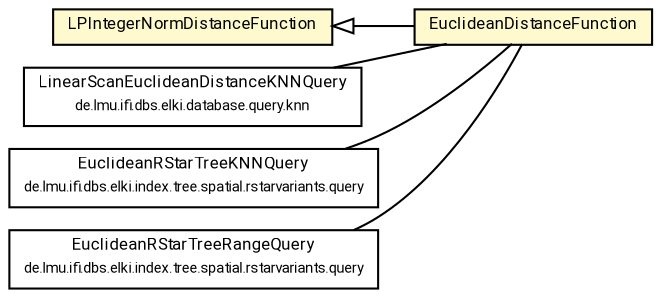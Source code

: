 #!/usr/local/bin/dot
#
# Class diagram 
# Generated by UMLGraph version R5_7_2-60-g0e99a6 (http://www.spinellis.gr/umlgraph/)
#

digraph G {
	graph [fontnames="svg"]
	edge [fontname="Roboto",fontsize=7,labelfontname="Roboto",labelfontsize=7,color="black"];
	node [fontname="Roboto",fontcolor="black",fontsize=8,shape=plaintext,margin=0,width=0,height=0];
	nodesep=0.15;
	ranksep=0.25;
	rankdir=LR;
	// de.lmu.ifi.dbs.elki.distance.distancefunction.minkowski.EuclideanDistanceFunction
	c3914238 [label=<<table title="de.lmu.ifi.dbs.elki.distance.distancefunction.minkowski.EuclideanDistanceFunction" border="0" cellborder="1" cellspacing="0" cellpadding="2" bgcolor="lemonChiffon" href="EuclideanDistanceFunction.html" target="_parent">
		<tr><td><table border="0" cellspacing="0" cellpadding="1">
		<tr><td align="center" balign="center"> <font face="Roboto">EuclideanDistanceFunction</font> </td></tr>
		</table></td></tr>
		</table>>, URL="EuclideanDistanceFunction.html"];
	// de.lmu.ifi.dbs.elki.distance.distancefunction.minkowski.LPIntegerNormDistanceFunction
	c3914258 [label=<<table title="de.lmu.ifi.dbs.elki.distance.distancefunction.minkowski.LPIntegerNormDistanceFunction" border="0" cellborder="1" cellspacing="0" cellpadding="2" bgcolor="LemonChiffon" href="LPIntegerNormDistanceFunction.html" target="_parent">
		<tr><td><table border="0" cellspacing="0" cellpadding="1">
		<tr><td align="center" balign="center"> <font face="Roboto">LPIntegerNormDistanceFunction</font> </td></tr>
		</table></td></tr>
		</table>>, URL="LPIntegerNormDistanceFunction.html"];
	// de.lmu.ifi.dbs.elki.database.query.knn.LinearScanEuclideanDistanceKNNQuery<O extends de.lmu.ifi.dbs.elki.data.NumberVector>
	c3914973 [label=<<table title="de.lmu.ifi.dbs.elki.database.query.knn.LinearScanEuclideanDistanceKNNQuery" border="0" cellborder="1" cellspacing="0" cellpadding="2" href="../../../database/query/knn/LinearScanEuclideanDistanceKNNQuery.html" target="_parent">
		<tr><td><table border="0" cellspacing="0" cellpadding="1">
		<tr><td align="center" balign="center"> <font face="Roboto">LinearScanEuclideanDistanceKNNQuery</font> </td></tr>
		<tr><td align="center" balign="center"> <font face="Roboto" point-size="7.0">de.lmu.ifi.dbs.elki.database.query.knn</font> </td></tr>
		</table></td></tr>
		</table>>, URL="../../../database/query/knn/LinearScanEuclideanDistanceKNNQuery.html"];
	// de.lmu.ifi.dbs.elki.index.tree.spatial.rstarvariants.query.EuclideanRStarTreeKNNQuery<O extends de.lmu.ifi.dbs.elki.data.NumberVector>
	c3915292 [label=<<table title="de.lmu.ifi.dbs.elki.index.tree.spatial.rstarvariants.query.EuclideanRStarTreeKNNQuery" border="0" cellborder="1" cellspacing="0" cellpadding="2" href="../../../index/tree/spatial/rstarvariants/query/EuclideanRStarTreeKNNQuery.html" target="_parent">
		<tr><td><table border="0" cellspacing="0" cellpadding="1">
		<tr><td align="center" balign="center"> <font face="Roboto">EuclideanRStarTreeKNNQuery</font> </td></tr>
		<tr><td align="center" balign="center"> <font face="Roboto" point-size="7.0">de.lmu.ifi.dbs.elki.index.tree.spatial.rstarvariants.query</font> </td></tr>
		</table></td></tr>
		</table>>, URL="../../../index/tree/spatial/rstarvariants/query/EuclideanRStarTreeKNNQuery.html"];
	// de.lmu.ifi.dbs.elki.index.tree.spatial.rstarvariants.query.EuclideanRStarTreeRangeQuery<O extends de.lmu.ifi.dbs.elki.data.NumberVector>
	c3915293 [label=<<table title="de.lmu.ifi.dbs.elki.index.tree.spatial.rstarvariants.query.EuclideanRStarTreeRangeQuery" border="0" cellborder="1" cellspacing="0" cellpadding="2" href="../../../index/tree/spatial/rstarvariants/query/EuclideanRStarTreeRangeQuery.html" target="_parent">
		<tr><td><table border="0" cellspacing="0" cellpadding="1">
		<tr><td align="center" balign="center"> <font face="Roboto">EuclideanRStarTreeRangeQuery</font> </td></tr>
		<tr><td align="center" balign="center"> <font face="Roboto" point-size="7.0">de.lmu.ifi.dbs.elki.index.tree.spatial.rstarvariants.query</font> </td></tr>
		</table></td></tr>
		</table>>, URL="../../../index/tree/spatial/rstarvariants/query/EuclideanRStarTreeRangeQuery.html"];
	// de.lmu.ifi.dbs.elki.distance.distancefunction.minkowski.EuclideanDistanceFunction extends de.lmu.ifi.dbs.elki.distance.distancefunction.minkowski.LPIntegerNormDistanceFunction
	c3914258 -> c3914238 [arrowtail=empty,dir=back,weight=10];
	// de.lmu.ifi.dbs.elki.database.query.knn.LinearScanEuclideanDistanceKNNQuery<O extends de.lmu.ifi.dbs.elki.data.NumberVector> assoc de.lmu.ifi.dbs.elki.distance.distancefunction.minkowski.EuclideanDistanceFunction
	c3914973 -> c3914238 [arrowhead=none,weight=2];
	// de.lmu.ifi.dbs.elki.index.tree.spatial.rstarvariants.query.EuclideanRStarTreeKNNQuery<O extends de.lmu.ifi.dbs.elki.data.NumberVector> assoc de.lmu.ifi.dbs.elki.distance.distancefunction.minkowski.EuclideanDistanceFunction
	c3915292 -> c3914238 [arrowhead=none,weight=2];
	// de.lmu.ifi.dbs.elki.index.tree.spatial.rstarvariants.query.EuclideanRStarTreeRangeQuery<O extends de.lmu.ifi.dbs.elki.data.NumberVector> assoc de.lmu.ifi.dbs.elki.distance.distancefunction.minkowski.EuclideanDistanceFunction
	c3915293 -> c3914238 [arrowhead=none,weight=2];
}

